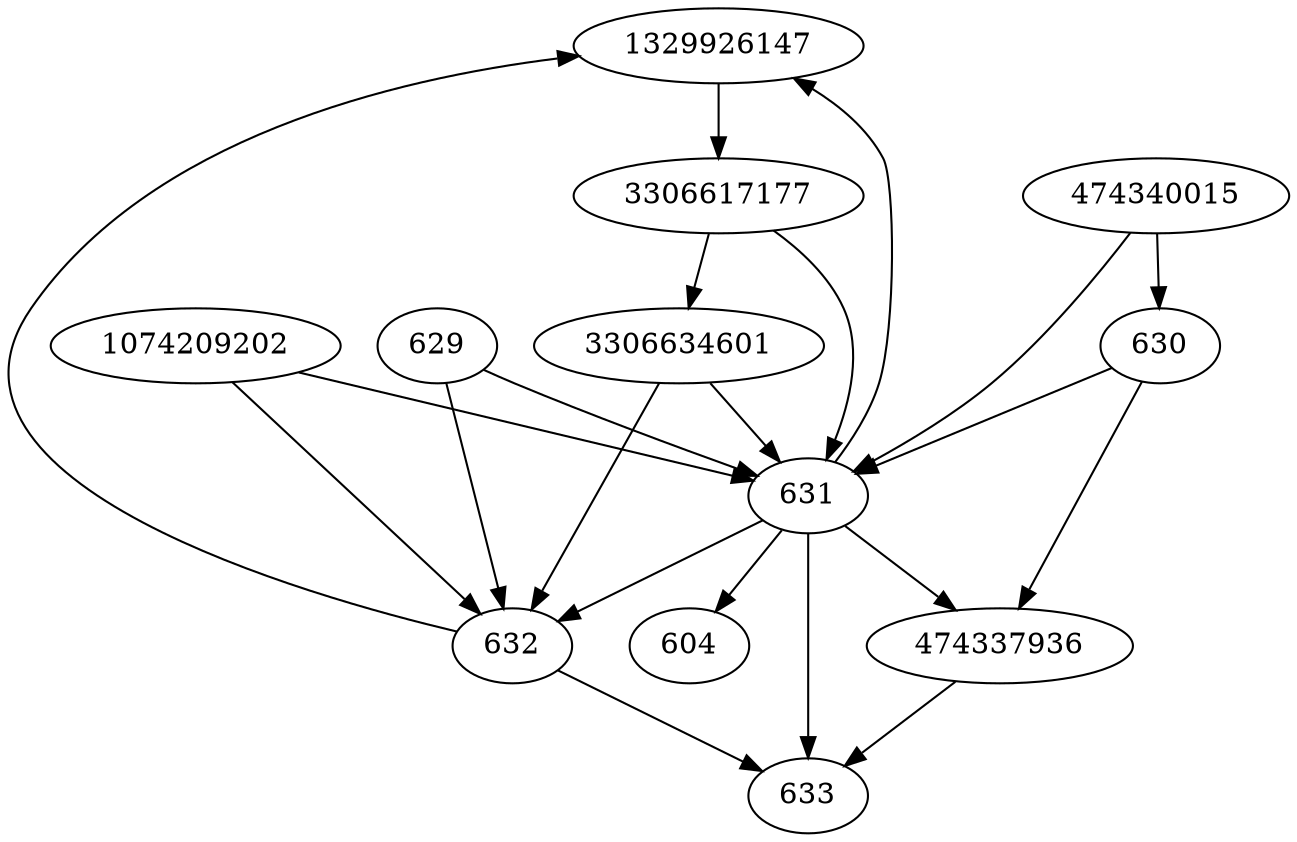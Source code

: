 strict digraph  {
1329926147;
3306617177;
3306634601;
474340015;
474337936;
1074209202;
629;
630;
631;
632;
633;
604;
1329926147 -> 3306617177;
3306617177 -> 3306634601;
3306617177 -> 631;
3306634601 -> 632;
3306634601 -> 631;
474340015 -> 630;
474340015 -> 631;
474337936 -> 633;
1074209202 -> 631;
1074209202 -> 632;
629 -> 632;
629 -> 631;
630 -> 474337936;
630 -> 631;
631 -> 474337936;
631 -> 604;
631 -> 632;
631 -> 633;
631 -> 1329926147;
632 -> 633;
632 -> 1329926147;
}
